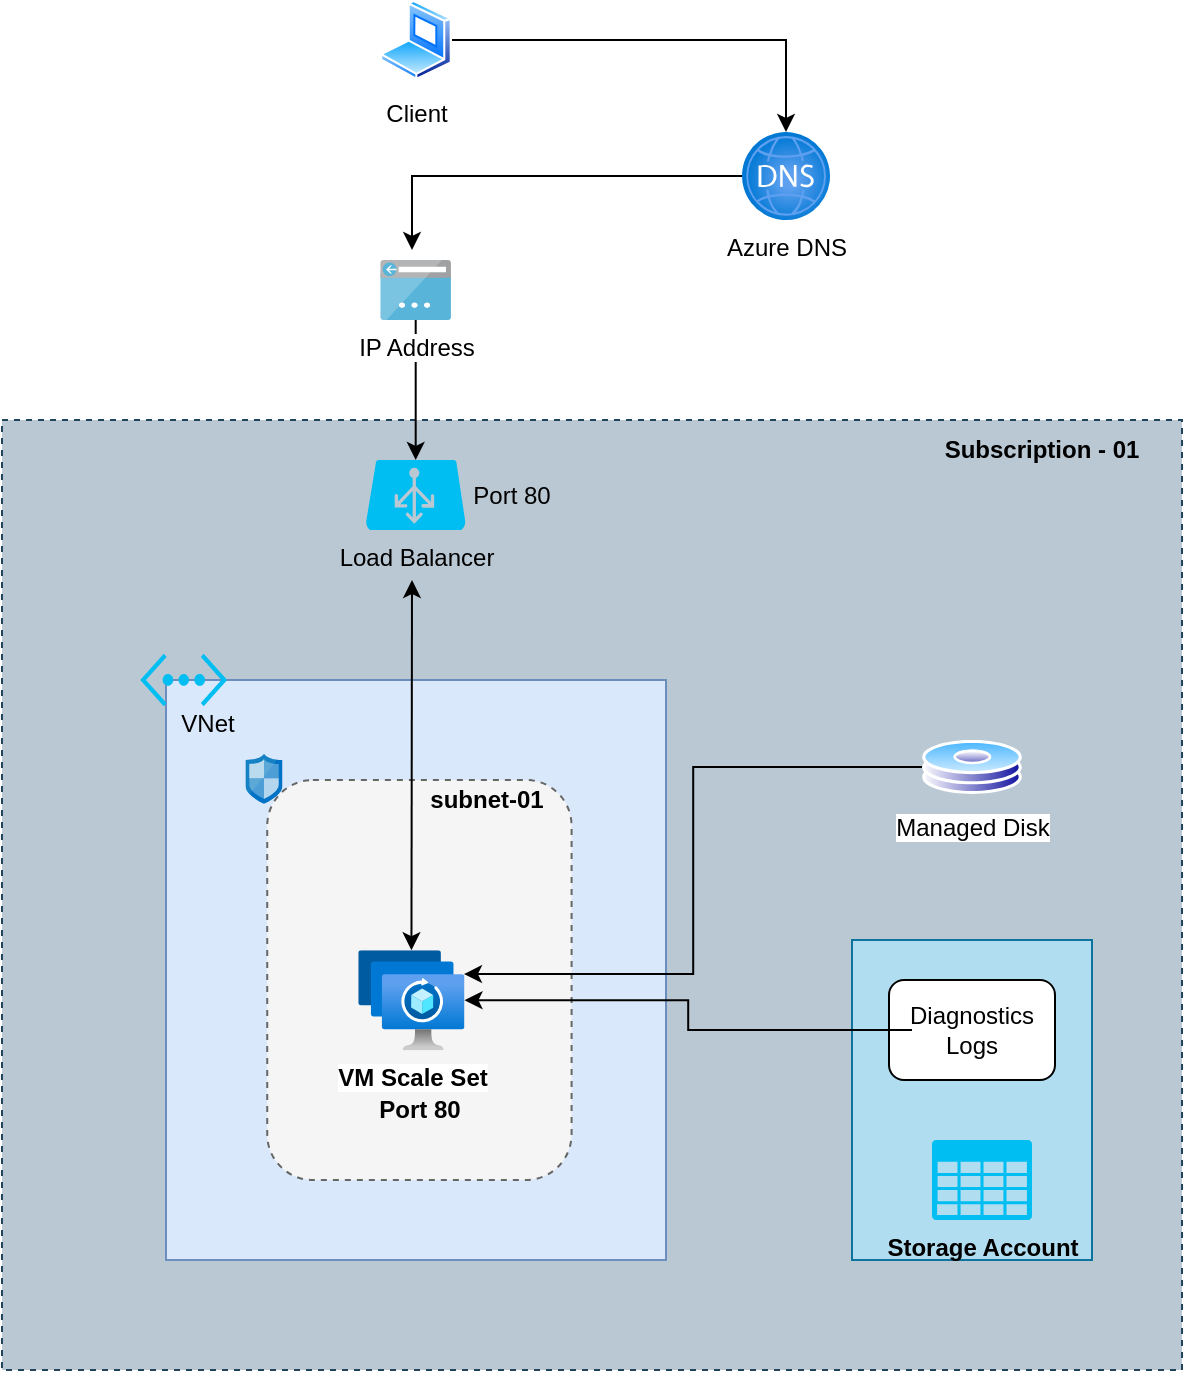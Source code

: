 <mxfile version="21.2.3" type="device">
  <diagram name="Page-1" id="oqevN6KPHxIBoOneRvUE">
    <mxGraphModel dx="1434" dy="764" grid="1" gridSize="10" guides="1" tooltips="1" connect="1" arrows="1" fold="1" page="1" pageScale="1" pageWidth="850" pageHeight="1100" math="0" shadow="0">
      <root>
        <mxCell id="0" />
        <mxCell id="1" parent="0" />
        <mxCell id="s7Id9wmpbHYxOWAhZzmB-22" value="" style="rounded=0;whiteSpace=wrap;html=1;fillColor=#bac8d3;strokeColor=#23445d;dashed=1;" vertex="1" parent="1">
          <mxGeometry x="200" y="310" width="590" height="475" as="geometry" />
        </mxCell>
        <mxCell id="s7Id9wmpbHYxOWAhZzmB-14" value="" style="rounded=0;whiteSpace=wrap;html=1;fillColor=#b1ddf0;strokeColor=#10739e;" vertex="1" parent="1">
          <mxGeometry x="625" y="570" width="120" height="160" as="geometry" />
        </mxCell>
        <mxCell id="XnZ34Pbl7MmB_ieJzNrd-46" style="edgeStyle=orthogonalEdgeStyle;rounded=0;orthogonalLoop=1;jettySize=auto;html=1;" parent="1" source="XnZ34Pbl7MmB_ieJzNrd-40" target="XnZ34Pbl7MmB_ieJzNrd-44" edge="1">
          <mxGeometry relative="1" as="geometry" />
        </mxCell>
        <mxCell id="XnZ34Pbl7MmB_ieJzNrd-40" value="Client" style="image;aspect=fixed;perimeter=ellipsePerimeter;html=1;align=center;shadow=0;dashed=0;spacingTop=3;image=img/lib/active_directory/laptop_client.svg;" parent="1" vertex="1">
          <mxGeometry x="389" y="100" width="36" height="40" as="geometry" />
        </mxCell>
        <mxCell id="XnZ34Pbl7MmB_ieJzNrd-48" style="edgeStyle=orthogonalEdgeStyle;rounded=0;orthogonalLoop=1;jettySize=auto;html=1;" parent="1" source="XnZ34Pbl7MmB_ieJzNrd-41" edge="1">
          <mxGeometry relative="1" as="geometry">
            <mxPoint x="406.855" y="330" as="targetPoint" />
          </mxGeometry>
        </mxCell>
        <mxCell id="XnZ34Pbl7MmB_ieJzNrd-41" value="IP Address" style="image;sketch=0;aspect=fixed;html=1;points=[];align=center;fontSize=12;image=img/lib/mscae/App_Service_IPAddress.svg;" parent="1" vertex="1">
          <mxGeometry x="389" y="230" width="35.71" height="30" as="geometry" />
        </mxCell>
        <mxCell id="XnZ34Pbl7MmB_ieJzNrd-47" style="edgeStyle=orthogonalEdgeStyle;rounded=0;orthogonalLoop=1;jettySize=auto;html=1;entryX=0.448;entryY=-0.167;entryDx=0;entryDy=0;entryPerimeter=0;" parent="1" source="XnZ34Pbl7MmB_ieJzNrd-44" target="XnZ34Pbl7MmB_ieJzNrd-41" edge="1">
          <mxGeometry relative="1" as="geometry" />
        </mxCell>
        <mxCell id="XnZ34Pbl7MmB_ieJzNrd-44" value="Azure DNS" style="image;aspect=fixed;html=1;points=[];align=center;fontSize=12;image=img/lib/azure2/networking/DNS_Zones.svg;" parent="1" vertex="1">
          <mxGeometry x="570" y="166" width="44" height="44" as="geometry" />
        </mxCell>
        <mxCell id="s7Id9wmpbHYxOWAhZzmB-1" value="Load Balancer" style="verticalLabelPosition=bottom;html=1;verticalAlign=top;align=center;strokeColor=none;fillColor=#00BEF2;shape=mxgraph.azure.azure_load_balancer;" vertex="1" parent="1">
          <mxGeometry x="381.86" y="330" width="50" height="35" as="geometry" />
        </mxCell>
        <mxCell id="s7Id9wmpbHYxOWAhZzmB-6" value="" style="group;dashed=1;dashPattern=8 8;" vertex="1" connectable="0" parent="1">
          <mxGeometry x="282" y="440" width="250" height="290" as="geometry" />
        </mxCell>
        <mxCell id="s7Id9wmpbHYxOWAhZzmB-4" value="" style="rounded=0;whiteSpace=wrap;html=1;fillColor=#dae8fc;strokeColor=#6c8ebf;" vertex="1" parent="s7Id9wmpbHYxOWAhZzmB-6">
          <mxGeometry width="250.0" height="290" as="geometry" />
        </mxCell>
        <mxCell id="s7Id9wmpbHYxOWAhZzmB-3" value="S" style="rounded=1;whiteSpace=wrap;html=1;dashed=1;fillColor=#f5f5f5;fontColor=#333333;strokeColor=#666666;" vertex="1" parent="s7Id9wmpbHYxOWAhZzmB-6">
          <mxGeometry x="50.62" y="50" width="152.17" height="200" as="geometry" />
        </mxCell>
        <mxCell id="XnZ34Pbl7MmB_ieJzNrd-45" value="&lt;b&gt;VM Scale Set&lt;/b&gt;" style="image;aspect=fixed;html=1;points=[];align=center;fontSize=12;image=img/lib/azure2/networking/Spot_VMSS.svg;" parent="s7Id9wmpbHYxOWAhZzmB-6" vertex="1">
          <mxGeometry x="96.12" y="135.114" width="53.13" height="50.0" as="geometry" />
        </mxCell>
        <mxCell id="s7Id9wmpbHYxOWAhZzmB-5" value="" style="image;sketch=0;aspect=fixed;html=1;points=[];align=center;fontSize=12;image=img/lib/mscae/Network_Security_Groups_Classic.svg;" vertex="1" parent="s7Id9wmpbHYxOWAhZzmB-6">
          <mxGeometry x="39.75" y="36.909" width="18.5" height="25.0" as="geometry" />
        </mxCell>
        <mxCell id="s7Id9wmpbHYxOWAhZzmB-7" value="" style="verticalLabelPosition=bottom;html=1;verticalAlign=top;align=center;strokeColor=none;fillColor=#00BEF2;shape=mxgraph.azure.virtual_network;pointerEvents=1;" vertex="1" parent="s7Id9wmpbHYxOWAhZzmB-6">
          <mxGeometry x="-12.88" y="-13.182" width="43.478" height="26.364" as="geometry" />
        </mxCell>
        <mxCell id="s7Id9wmpbHYxOWAhZzmB-9" value="&lt;b&gt;subnet-01&lt;/b&gt;" style="text;strokeColor=none;align=center;fillColor=none;html=1;verticalAlign=middle;whiteSpace=wrap;rounded=0;" vertex="1" parent="s7Id9wmpbHYxOWAhZzmB-6">
          <mxGeometry x="128.004" y="40.002" width="65.217" height="39.545" as="geometry" />
        </mxCell>
        <mxCell id="s7Id9wmpbHYxOWAhZzmB-11" value="VNet" style="text;strokeColor=none;align=center;fillColor=none;html=1;verticalAlign=middle;whiteSpace=wrap;rounded=0;" vertex="1" parent="s7Id9wmpbHYxOWAhZzmB-6">
          <mxGeometry x="-9.38" y="6.91" width="60" height="30" as="geometry" />
        </mxCell>
        <mxCell id="s7Id9wmpbHYxOWAhZzmB-25" value="&lt;span&gt;Port 80&lt;/span&gt;" style="text;html=1;strokeColor=none;fillColor=none;align=center;verticalAlign=middle;whiteSpace=wrap;rounded=0;fontStyle=1" vertex="1" parent="s7Id9wmpbHYxOWAhZzmB-6">
          <mxGeometry x="96.7" y="200" width="60" height="30" as="geometry" />
        </mxCell>
        <mxCell id="s7Id9wmpbHYxOWAhZzmB-20" style="edgeStyle=orthogonalEdgeStyle;rounded=0;orthogonalLoop=1;jettySize=auto;html=1;entryX=0.995;entryY=0.238;entryDx=0;entryDy=0;entryPerimeter=0;" edge="1" parent="1" source="s7Id9wmpbHYxOWAhZzmB-12" target="XnZ34Pbl7MmB_ieJzNrd-45">
          <mxGeometry relative="1" as="geometry" />
        </mxCell>
        <mxCell id="s7Id9wmpbHYxOWAhZzmB-12" value="Managed Disk" style="image;aspect=fixed;perimeter=ellipsePerimeter;html=1;align=center;shadow=0;dashed=0;spacingTop=3;image=img/lib/active_directory/hard_disk.svg;" vertex="1" parent="1">
          <mxGeometry x="660" y="470" width="50" height="27" as="geometry" />
        </mxCell>
        <mxCell id="s7Id9wmpbHYxOWAhZzmB-13" value="&lt;b&gt;Storage Account&lt;/b&gt;" style="verticalLabelPosition=bottom;html=1;verticalAlign=top;align=center;strokeColor=none;fillColor=#00BEF2;shape=mxgraph.azure.storage;pointerEvents=1;" vertex="1" parent="1">
          <mxGeometry x="665" y="670" width="50" height="40" as="geometry" />
        </mxCell>
        <mxCell id="s7Id9wmpbHYxOWAhZzmB-15" value="" style="rounded=1;whiteSpace=wrap;html=1;" vertex="1" parent="1">
          <mxGeometry x="643.5" y="590" width="83" height="50" as="geometry" />
        </mxCell>
        <mxCell id="s7Id9wmpbHYxOWAhZzmB-19" style="edgeStyle=orthogonalEdgeStyle;rounded=0;orthogonalLoop=1;jettySize=auto;html=1;" edge="1" parent="1" source="s7Id9wmpbHYxOWAhZzmB-16" target="XnZ34Pbl7MmB_ieJzNrd-45">
          <mxGeometry relative="1" as="geometry" />
        </mxCell>
        <mxCell id="s7Id9wmpbHYxOWAhZzmB-16" value="Diagnostics Logs" style="text;strokeColor=none;align=center;fillColor=none;html=1;verticalAlign=middle;whiteSpace=wrap;rounded=0;" vertex="1" parent="1">
          <mxGeometry x="655" y="600" width="60" height="30" as="geometry" />
        </mxCell>
        <mxCell id="s7Id9wmpbHYxOWAhZzmB-21" value="" style="endArrow=classic;startArrow=classic;html=1;rounded=0;" edge="1" parent="1" source="XnZ34Pbl7MmB_ieJzNrd-45">
          <mxGeometry width="50" height="50" relative="1" as="geometry">
            <mxPoint x="360" y="415" as="sourcePoint" />
            <mxPoint x="405" y="390" as="targetPoint" />
          </mxGeometry>
        </mxCell>
        <mxCell id="s7Id9wmpbHYxOWAhZzmB-23" value="&lt;b&gt;Subscription - 01&lt;/b&gt;" style="text;html=1;strokeColor=none;fillColor=none;align=center;verticalAlign=middle;whiteSpace=wrap;rounded=0;" vertex="1" parent="1">
          <mxGeometry x="670" y="310" width="100" height="30" as="geometry" />
        </mxCell>
        <mxCell id="s7Id9wmpbHYxOWAhZzmB-24" value="Port 80" style="text;html=1;strokeColor=none;fillColor=none;align=center;verticalAlign=middle;whiteSpace=wrap;rounded=0;" vertex="1" parent="1">
          <mxGeometry x="424.71" y="332.5" width="60" height="30" as="geometry" />
        </mxCell>
      </root>
    </mxGraphModel>
  </diagram>
</mxfile>
